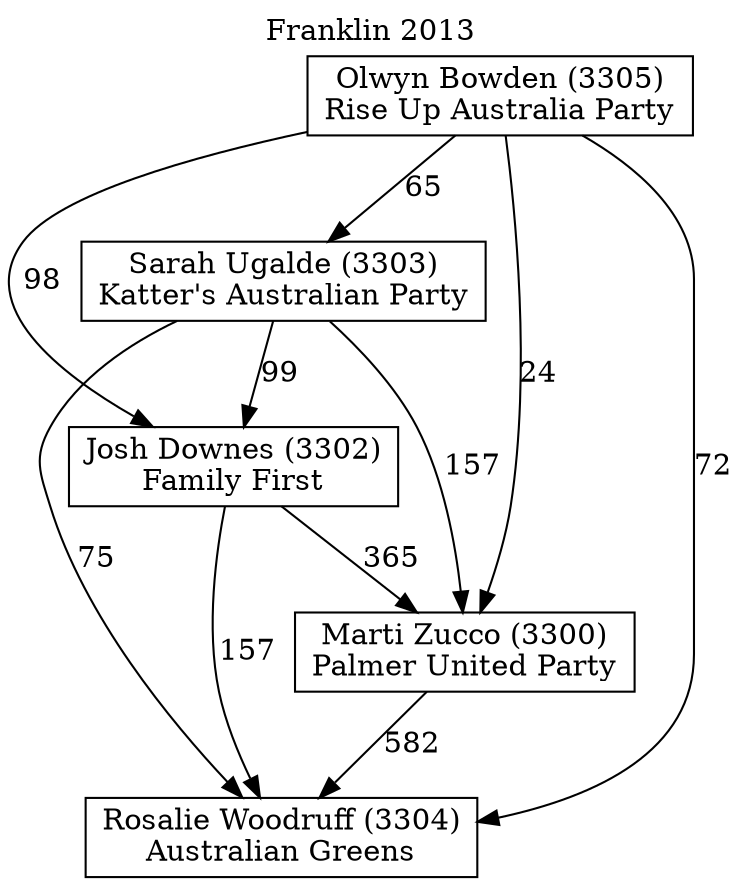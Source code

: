 // House preference flow
digraph "Rosalie Woodruff (3304)_Franklin_2013" {
	graph [label="Franklin 2013" labelloc=t mclimit=10]
	node [shape=box]
	"Josh Downes (3302)" [label="Josh Downes (3302)
Family First"]
	"Marti Zucco (3300)" [label="Marti Zucco (3300)
Palmer United Party"]
	"Olwyn Bowden (3305)" [label="Olwyn Bowden (3305)
Rise Up Australia Party"]
	"Rosalie Woodruff (3304)" [label="Rosalie Woodruff (3304)
Australian Greens"]
	"Sarah Ugalde (3303)" [label="Sarah Ugalde (3303)
Katter's Australian Party"]
	"Josh Downes (3302)" -> "Marti Zucco (3300)" [label=365]
	"Josh Downes (3302)" -> "Rosalie Woodruff (3304)" [label=157]
	"Marti Zucco (3300)" -> "Rosalie Woodruff (3304)" [label=582]
	"Olwyn Bowden (3305)" -> "Josh Downes (3302)" [label=98]
	"Olwyn Bowden (3305)" -> "Marti Zucco (3300)" [label=24]
	"Olwyn Bowden (3305)" -> "Rosalie Woodruff (3304)" [label=72]
	"Olwyn Bowden (3305)" -> "Sarah Ugalde (3303)" [label=65]
	"Sarah Ugalde (3303)" -> "Josh Downes (3302)" [label=99]
	"Sarah Ugalde (3303)" -> "Marti Zucco (3300)" [label=157]
	"Sarah Ugalde (3303)" -> "Rosalie Woodruff (3304)" [label=75]
}
